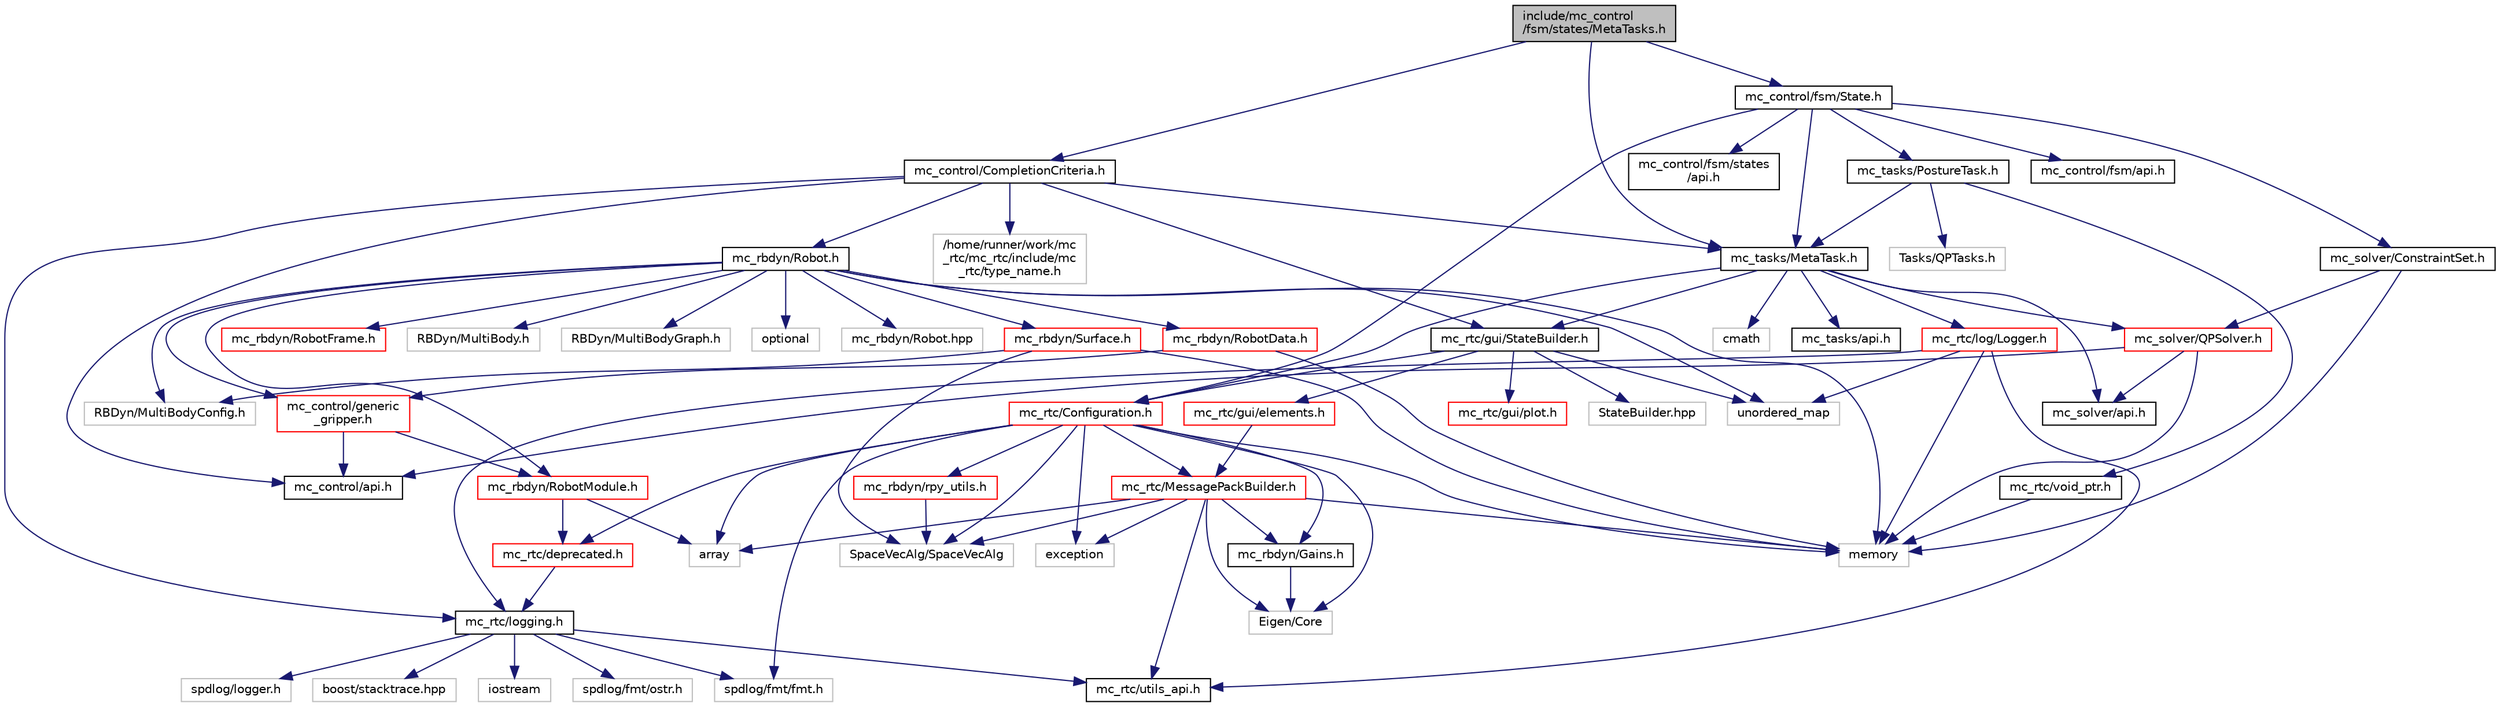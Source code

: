 digraph "include/mc_control/fsm/states/MetaTasks.h"
{
 // INTERACTIVE_SVG=YES
  edge [fontname="Helvetica",fontsize="10",labelfontname="Helvetica",labelfontsize="10"];
  node [fontname="Helvetica",fontsize="10",shape=record];
  Node0 [label="include/mc_control\l/fsm/states/MetaTasks.h",height=0.2,width=0.4,color="black", fillcolor="grey75", style="filled", fontcolor="black"];
  Node0 -> Node1 [color="midnightblue",fontsize="10",style="solid",fontname="Helvetica"];
  Node1 [label="mc_control/CompletionCriteria.h",height=0.2,width=0.4,color="black", fillcolor="white", style="filled",URL="$CompletionCriteria_8h.html"];
  Node1 -> Node2 [color="midnightblue",fontsize="10",style="solid",fontname="Helvetica"];
  Node2 [label="mc_control/api.h",height=0.2,width=0.4,color="black", fillcolor="white", style="filled",URL="$include_2mc__control_2api_8h.html"];
  Node1 -> Node3 [color="midnightblue",fontsize="10",style="solid",fontname="Helvetica"];
  Node3 [label="mc_tasks/MetaTask.h",height=0.2,width=0.4,color="black", fillcolor="white", style="filled",URL="$MetaTask_8h.html"];
  Node3 -> Node4 [color="midnightblue",fontsize="10",style="solid",fontname="Helvetica"];
  Node4 [label="mc_tasks/api.h",height=0.2,width=0.4,color="black", fillcolor="white", style="filled",URL="$include_2mc__tasks_2api_8h.html"];
  Node3 -> Node5 [color="midnightblue",fontsize="10",style="solid",fontname="Helvetica"];
  Node5 [label="mc_rtc/Configuration.h",height=0.2,width=0.4,color="red", fillcolor="white", style="filled",URL="$mc__rtc_2Configuration_8h.html"];
  Node5 -> Node6 [color="midnightblue",fontsize="10",style="solid",fontname="Helvetica"];
  Node6 [label="mc_rtc/MessagePackBuilder.h",height=0.2,width=0.4,color="red", fillcolor="white", style="filled",URL="$MessagePackBuilder_8h.html"];
  Node6 -> Node7 [color="midnightblue",fontsize="10",style="solid",fontname="Helvetica"];
  Node7 [label="mc_rtc/utils_api.h",height=0.2,width=0.4,color="black", fillcolor="white", style="filled",URL="$utils__api_8h.html"];
  Node6 -> Node8 [color="midnightblue",fontsize="10",style="solid",fontname="Helvetica"];
  Node8 [label="mc_rbdyn/Gains.h",height=0.2,width=0.4,color="black", fillcolor="white", style="filled",URL="$Gains_8h.html"];
  Node8 -> Node9 [color="midnightblue",fontsize="10",style="solid",fontname="Helvetica"];
  Node9 [label="Eigen/Core",height=0.2,width=0.4,color="grey75", fillcolor="white", style="filled"];
  Node6 -> Node10 [color="midnightblue",fontsize="10",style="solid",fontname="Helvetica"];
  Node10 [label="SpaceVecAlg/SpaceVecAlg",height=0.2,width=0.4,color="grey75", fillcolor="white", style="filled"];
  Node6 -> Node9 [color="midnightblue",fontsize="10",style="solid",fontname="Helvetica"];
  Node6 -> Node11 [color="midnightblue",fontsize="10",style="solid",fontname="Helvetica"];
  Node11 [label="array",height=0.2,width=0.4,color="grey75", fillcolor="white", style="filled"];
  Node6 -> Node12 [color="midnightblue",fontsize="10",style="solid",fontname="Helvetica"];
  Node12 [label="exception",height=0.2,width=0.4,color="grey75", fillcolor="white", style="filled"];
  Node6 -> Node14 [color="midnightblue",fontsize="10",style="solid",fontname="Helvetica"];
  Node14 [label="memory",height=0.2,width=0.4,color="grey75", fillcolor="white", style="filled"];
  Node5 -> Node18 [color="midnightblue",fontsize="10",style="solid",fontname="Helvetica"];
  Node18 [label="mc_rtc/deprecated.h",height=0.2,width=0.4,color="red", fillcolor="white", style="filled",URL="$deprecated_8h.html"];
  Node18 -> Node19 [color="midnightblue",fontsize="10",style="solid",fontname="Helvetica"];
  Node19 [label="mc_rtc/logging.h",height=0.2,width=0.4,color="black", fillcolor="white", style="filled",URL="$logging_8h.html"];
  Node19 -> Node7 [color="midnightblue",fontsize="10",style="solid",fontname="Helvetica"];
  Node19 -> Node20 [color="midnightblue",fontsize="10",style="solid",fontname="Helvetica"];
  Node20 [label="iostream",height=0.2,width=0.4,color="grey75", fillcolor="white", style="filled"];
  Node19 -> Node21 [color="midnightblue",fontsize="10",style="solid",fontname="Helvetica"];
  Node21 [label="spdlog/fmt/fmt.h",height=0.2,width=0.4,color="grey75", fillcolor="white", style="filled"];
  Node19 -> Node22 [color="midnightblue",fontsize="10",style="solid",fontname="Helvetica"];
  Node22 [label="spdlog/fmt/ostr.h",height=0.2,width=0.4,color="grey75", fillcolor="white", style="filled"];
  Node19 -> Node23 [color="midnightblue",fontsize="10",style="solid",fontname="Helvetica"];
  Node23 [label="spdlog/logger.h",height=0.2,width=0.4,color="grey75", fillcolor="white", style="filled"];
  Node19 -> Node24 [color="midnightblue",fontsize="10",style="solid",fontname="Helvetica"];
  Node24 [label="boost/stacktrace.hpp",height=0.2,width=0.4,color="grey75", fillcolor="white", style="filled"];
  Node5 -> Node8 [color="midnightblue",fontsize="10",style="solid",fontname="Helvetica"];
  Node5 -> Node26 [color="midnightblue",fontsize="10",style="solid",fontname="Helvetica"];
  Node26 [label="mc_rbdyn/rpy_utils.h",height=0.2,width=0.4,color="red", fillcolor="white", style="filled",URL="$rpy__utils_8h.html"];
  Node26 -> Node10 [color="midnightblue",fontsize="10",style="solid",fontname="Helvetica"];
  Node5 -> Node10 [color="midnightblue",fontsize="10",style="solid",fontname="Helvetica"];
  Node5 -> Node9 [color="midnightblue",fontsize="10",style="solid",fontname="Helvetica"];
  Node5 -> Node21 [color="midnightblue",fontsize="10",style="solid",fontname="Helvetica"];
  Node5 -> Node11 [color="midnightblue",fontsize="10",style="solid",fontname="Helvetica"];
  Node5 -> Node12 [color="midnightblue",fontsize="10",style="solid",fontname="Helvetica"];
  Node5 -> Node14 [color="midnightblue",fontsize="10",style="solid",fontname="Helvetica"];
  Node3 -> Node30 [color="midnightblue",fontsize="10",style="solid",fontname="Helvetica"];
  Node30 [label="mc_rtc/gui/StateBuilder.h",height=0.2,width=0.4,color="black", fillcolor="white", style="filled",URL="$StateBuilder_8h.html"];
  Node30 -> Node5 [color="midnightblue",fontsize="10",style="solid",fontname="Helvetica"];
  Node30 -> Node31 [color="midnightblue",fontsize="10",style="solid",fontname="Helvetica"];
  Node31 [label="mc_rtc/gui/elements.h",height=0.2,width=0.4,color="red", fillcolor="white", style="filled",URL="$elements_8h.html"];
  Node31 -> Node6 [color="midnightblue",fontsize="10",style="solid",fontname="Helvetica"];
  Node30 -> Node33 [color="midnightblue",fontsize="10",style="solid",fontname="Helvetica"];
  Node33 [label="mc_rtc/gui/plot.h",height=0.2,width=0.4,color="red", fillcolor="white", style="filled",URL="$plot_8h.html"];
  Node30 -> Node44 [color="midnightblue",fontsize="10",style="solid",fontname="Helvetica"];
  Node44 [label="unordered_map",height=0.2,width=0.4,color="grey75", fillcolor="white", style="filled"];
  Node30 -> Node45 [color="midnightblue",fontsize="10",style="solid",fontname="Helvetica"];
  Node45 [label="StateBuilder.hpp",height=0.2,width=0.4,color="grey75", fillcolor="white", style="filled"];
  Node3 -> Node46 [color="midnightblue",fontsize="10",style="solid",fontname="Helvetica"];
  Node46 [label="mc_rtc/log/Logger.h",height=0.2,width=0.4,color="red", fillcolor="white", style="filled",URL="$Logger_8h.html"];
  Node46 -> Node19 [color="midnightblue",fontsize="10",style="solid",fontname="Helvetica"];
  Node46 -> Node7 [color="midnightblue",fontsize="10",style="solid",fontname="Helvetica"];
  Node46 -> Node14 [color="midnightblue",fontsize="10",style="solid",fontname="Helvetica"];
  Node46 -> Node44 [color="midnightblue",fontsize="10",style="solid",fontname="Helvetica"];
  Node3 -> Node48 [color="midnightblue",fontsize="10",style="solid",fontname="Helvetica"];
  Node48 [label="mc_solver/QPSolver.h",height=0.2,width=0.4,color="red", fillcolor="white", style="filled",URL="$QPSolver_8h.html"];
  Node48 -> Node49 [color="midnightblue",fontsize="10",style="solid",fontname="Helvetica"];
  Node49 [label="mc_solver/api.h",height=0.2,width=0.4,color="black", fillcolor="white", style="filled",URL="$include_2mc__solver_2api_8h.html"];
  Node48 -> Node2 [color="midnightblue",fontsize="10",style="solid",fontname="Helvetica"];
  Node48 -> Node14 [color="midnightblue",fontsize="10",style="solid",fontname="Helvetica"];
  Node3 -> Node49 [color="midnightblue",fontsize="10",style="solid",fontname="Helvetica"];
  Node3 -> Node86 [color="midnightblue",fontsize="10",style="solid",fontname="Helvetica"];
  Node86 [label="cmath",height=0.2,width=0.4,color="grey75", fillcolor="white", style="filled"];
  Node1 -> Node30 [color="midnightblue",fontsize="10",style="solid",fontname="Helvetica"];
  Node1 -> Node19 [color="midnightblue",fontsize="10",style="solid",fontname="Helvetica"];
  Node1 -> Node54 [color="midnightblue",fontsize="10",style="solid",fontname="Helvetica"];
  Node54 [label="mc_rbdyn/Robot.h",height=0.2,width=0.4,color="black", fillcolor="white", style="filled",URL="$mc__rbdyn_2Robot_8h.html"];
  Node54 -> Node55 [color="midnightblue",fontsize="10",style="solid",fontname="Helvetica"];
  Node55 [label="mc_rbdyn/RobotData.h",height=0.2,width=0.4,color="red", fillcolor="white", style="filled",URL="$RobotData_8h.html"];
  Node55 -> Node56 [color="midnightblue",fontsize="10",style="solid",fontname="Helvetica"];
  Node56 [label="mc_control/generic\l_gripper.h",height=0.2,width=0.4,color="red", fillcolor="white", style="filled",URL="$generic__gripper_8h.html"];
  Node56 -> Node2 [color="midnightblue",fontsize="10",style="solid",fontname="Helvetica"];
  Node56 -> Node57 [color="midnightblue",fontsize="10",style="solid",fontname="Helvetica"];
  Node57 [label="mc_rbdyn/RobotModule.h",height=0.2,width=0.4,color="red", fillcolor="white", style="filled",URL="$RobotModule_8h.html"];
  Node57 -> Node18 [color="midnightblue",fontsize="10",style="solid",fontname="Helvetica"];
  Node57 -> Node11 [color="midnightblue",fontsize="10",style="solid",fontname="Helvetica"];
  Node55 -> Node14 [color="midnightblue",fontsize="10",style="solid",fontname="Helvetica"];
  Node54 -> Node75 [color="midnightblue",fontsize="10",style="solid",fontname="Helvetica"];
  Node75 [label="mc_rbdyn/RobotFrame.h",height=0.2,width=0.4,color="red", fillcolor="white", style="filled",URL="$RobotFrame_8h.html"];
  Node54 -> Node57 [color="midnightblue",fontsize="10",style="solid",fontname="Helvetica"];
  Node54 -> Node79 [color="midnightblue",fontsize="10",style="solid",fontname="Helvetica"];
  Node79 [label="mc_rbdyn/Surface.h",height=0.2,width=0.4,color="red", fillcolor="white", style="filled",URL="$Surface_8h.html"];
  Node79 -> Node80 [color="midnightblue",fontsize="10",style="solid",fontname="Helvetica"];
  Node80 [label="RBDyn/MultiBodyConfig.h",height=0.2,width=0.4,color="grey75", fillcolor="white", style="filled"];
  Node79 -> Node10 [color="midnightblue",fontsize="10",style="solid",fontname="Helvetica"];
  Node79 -> Node14 [color="midnightblue",fontsize="10",style="solid",fontname="Helvetica"];
  Node54 -> Node56 [color="midnightblue",fontsize="10",style="solid",fontname="Helvetica"];
  Node54 -> Node81 [color="midnightblue",fontsize="10",style="solid",fontname="Helvetica"];
  Node81 [label="RBDyn/MultiBody.h",height=0.2,width=0.4,color="grey75", fillcolor="white", style="filled"];
  Node54 -> Node80 [color="midnightblue",fontsize="10",style="solid",fontname="Helvetica"];
  Node54 -> Node82 [color="midnightblue",fontsize="10",style="solid",fontname="Helvetica"];
  Node82 [label="RBDyn/MultiBodyGraph.h",height=0.2,width=0.4,color="grey75", fillcolor="white", style="filled"];
  Node54 -> Node14 [color="midnightblue",fontsize="10",style="solid",fontname="Helvetica"];
  Node54 -> Node83 [color="midnightblue",fontsize="10",style="solid",fontname="Helvetica"];
  Node83 [label="optional",height=0.2,width=0.4,color="grey75", fillcolor="white", style="filled"];
  Node54 -> Node44 [color="midnightblue",fontsize="10",style="solid",fontname="Helvetica"];
  Node54 -> Node84 [color="midnightblue",fontsize="10",style="solid",fontname="Helvetica"];
  Node84 [label="mc_rbdyn/Robot.hpp",height=0.2,width=0.4,color="grey75", fillcolor="white", style="filled"];
  Node1 -> Node87 [color="midnightblue",fontsize="10",style="solid",fontname="Helvetica"];
  Node87 [label="/home/runner/work/mc\l_rtc/mc_rtc/include/mc\l_rtc/type_name.h",height=0.2,width=0.4,color="grey75", fillcolor="white", style="filled"];
  Node0 -> Node88 [color="midnightblue",fontsize="10",style="solid",fontname="Helvetica"];
  Node88 [label="mc_control/fsm/State.h",height=0.2,width=0.4,color="black", fillcolor="white", style="filled",URL="$State_8h.html"];
  Node88 -> Node89 [color="midnightblue",fontsize="10",style="solid",fontname="Helvetica"];
  Node89 [label="mc_control/fsm/api.h",height=0.2,width=0.4,color="black", fillcolor="white", style="filled",URL="$include_2mc__control_2fsm_2api_8h.html"];
  Node88 -> Node90 [color="midnightblue",fontsize="10",style="solid",fontname="Helvetica"];
  Node90 [label="mc_control/fsm/states\l/api.h",height=0.2,width=0.4,color="black", fillcolor="white", style="filled",URL="$include_2mc__control_2fsm_2states_2api_8h.html"];
  Node88 -> Node91 [color="midnightblue",fontsize="10",style="solid",fontname="Helvetica"];
  Node91 [label="mc_solver/ConstraintSet.h",height=0.2,width=0.4,color="black", fillcolor="white", style="filled",URL="$ConstraintSet_8h.html"];
  Node91 -> Node48 [color="midnightblue",fontsize="10",style="solid",fontname="Helvetica"];
  Node91 -> Node14 [color="midnightblue",fontsize="10",style="solid",fontname="Helvetica"];
  Node88 -> Node3 [color="midnightblue",fontsize="10",style="solid",fontname="Helvetica"];
  Node88 -> Node92 [color="midnightblue",fontsize="10",style="solid",fontname="Helvetica"];
  Node92 [label="mc_tasks/PostureTask.h",height=0.2,width=0.4,color="black", fillcolor="white", style="filled",URL="$PostureTask_8h.html"];
  Node92 -> Node3 [color="midnightblue",fontsize="10",style="solid",fontname="Helvetica"];
  Node92 -> Node93 [color="midnightblue",fontsize="10",style="solid",fontname="Helvetica"];
  Node93 [label="mc_rtc/void_ptr.h",height=0.2,width=0.4,color="black", fillcolor="white", style="filled",URL="$void__ptr_8h.html"];
  Node93 -> Node14 [color="midnightblue",fontsize="10",style="solid",fontname="Helvetica"];
  Node92 -> Node94 [color="midnightblue",fontsize="10",style="solid",fontname="Helvetica"];
  Node94 [label="Tasks/QPTasks.h",height=0.2,width=0.4,color="grey75", fillcolor="white", style="filled"];
  Node88 -> Node5 [color="midnightblue",fontsize="10",style="solid",fontname="Helvetica"];
  Node0 -> Node3 [color="midnightblue",fontsize="10",style="solid",fontname="Helvetica"];
}
